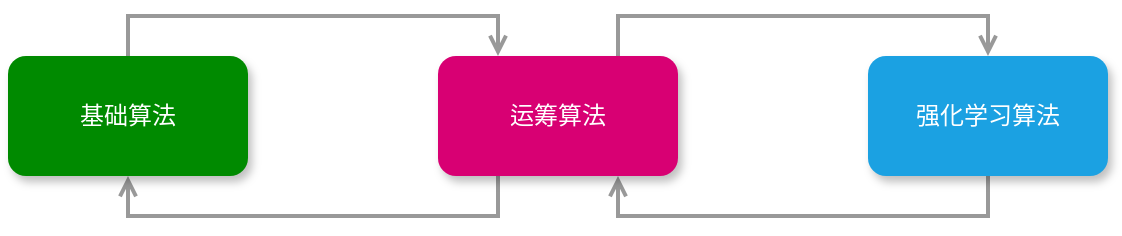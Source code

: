 <mxfile version="20.2.7" type="github">
  <diagram id="Gd7Hyvb9YNo9JDkE_sxB" name="Page-1">
    <mxGraphModel dx="610" dy="344" grid="0" gridSize="10" guides="1" tooltips="1" connect="1" arrows="1" fold="1" page="1" pageScale="1" pageWidth="827" pageHeight="1169" math="0" shadow="0">
      <root>
        <mxCell id="0" />
        <mxCell id="1" parent="0" />
        <mxCell id="BRfpWw1YMrOVlkKp13VQ-27" style="edgeStyle=orthogonalEdgeStyle;rounded=0;orthogonalLoop=1;jettySize=auto;html=1;exitX=0.5;exitY=0;exitDx=0;exitDy=0;entryX=0.25;entryY=0;entryDx=0;entryDy=0;fontFamily=金梅粗铁塔字范例;fontSource=https%3A%2F%2Ffonts.googleapis.com%2Fcss%3Ffamily%3D%25E9%2587%2591%25E6%25A2%2585%25E7%25B2%2597%25E9%2593%2581%25E5%25A1%2594%25E5%25AD%2597%25E8%258C%2583%25E4%25BE%258B;fontColor=#000000;endArrow=open;endFill=0;strokeColor=#999999;strokeWidth=2;fillColor=#21C0A5;" edge="1" parent="1" source="BRfpWw1YMrOVlkKp13VQ-1" target="BRfpWw1YMrOVlkKp13VQ-2">
          <mxGeometry relative="1" as="geometry" />
        </mxCell>
        <mxCell id="BRfpWw1YMrOVlkKp13VQ-29" style="edgeStyle=orthogonalEdgeStyle;rounded=0;orthogonalLoop=1;jettySize=auto;html=1;exitX=0.5;exitY=1;exitDx=0;exitDy=0;entryX=0.25;entryY=1;entryDx=0;entryDy=0;fontFamily=金梅粗铁塔字范例;fontSource=https%3A%2F%2Ffonts.googleapis.com%2Fcss%3Ffamily%3D%25E9%2587%2591%25E6%25A2%2585%25E7%25B2%2597%25E9%2593%2581%25E5%25A1%2594%25E5%25AD%2597%25E8%258C%2583%25E4%25BE%258B;fontColor=#000000;endArrow=none;endFill=0;strokeColor=#999999;strokeWidth=2;fillColor=#21C0A5;startArrow=open;startFill=0;" edge="1" parent="1" source="BRfpWw1YMrOVlkKp13VQ-1" target="BRfpWw1YMrOVlkKp13VQ-2">
          <mxGeometry relative="1" as="geometry" />
        </mxCell>
        <mxCell id="BRfpWw1YMrOVlkKp13VQ-1" value="&lt;font face=&quot;金梅粗铁塔字范例&quot; data-font-src=&quot;https://fonts.googleapis.com/css?family=%E9%87%91%E6%A2%85%E7%B2%97%E9%93%81%E5%A1%94%E5%AD%97%E8%8C%83%E4%BE%8B&quot;&gt;基础算法&lt;/font&gt;" style="rounded=1;whiteSpace=wrap;html=1;sketch=0;shadow=1;glass=0;fillColor=#008a00;fontColor=#ffffff;strokeColor=none;" vertex="1" parent="1">
          <mxGeometry x="131" y="299" width="120" height="60" as="geometry" />
        </mxCell>
        <mxCell id="BRfpWw1YMrOVlkKp13VQ-28" style="edgeStyle=orthogonalEdgeStyle;rounded=0;orthogonalLoop=1;jettySize=auto;html=1;exitX=0.75;exitY=0;exitDx=0;exitDy=0;entryX=0.5;entryY=0;entryDx=0;entryDy=0;fontFamily=金梅粗铁塔字范例;fontSource=https%3A%2F%2Ffonts.googleapis.com%2Fcss%3Ffamily%3D%25E9%2587%2591%25E6%25A2%2585%25E7%25B2%2597%25E9%2593%2581%25E5%25A1%2594%25E5%25AD%2597%25E8%258C%2583%25E4%25BE%258B;fontColor=#000000;endArrow=open;endFill=0;strokeColor=#999999;strokeWidth=2;fillColor=#21C0A5;" edge="1" parent="1" source="BRfpWw1YMrOVlkKp13VQ-2" target="BRfpWw1YMrOVlkKp13VQ-4">
          <mxGeometry relative="1" as="geometry" />
        </mxCell>
        <mxCell id="BRfpWw1YMrOVlkKp13VQ-30" style="edgeStyle=orthogonalEdgeStyle;rounded=0;orthogonalLoop=1;jettySize=auto;html=1;exitX=0.75;exitY=1;exitDx=0;exitDy=0;entryX=0.5;entryY=1;entryDx=0;entryDy=0;fontFamily=金梅粗铁塔字范例;fontSource=https%3A%2F%2Ffonts.googleapis.com%2Fcss%3Ffamily%3D%25E9%2587%2591%25E6%25A2%2585%25E7%25B2%2597%25E9%2593%2581%25E5%25A1%2594%25E5%25AD%2597%25E8%258C%2583%25E4%25BE%258B;fontColor=#000000;endArrow=none;endFill=0;strokeColor=#999999;strokeWidth=2;fillColor=#21C0A5;startArrow=open;startFill=0;" edge="1" parent="1" source="BRfpWw1YMrOVlkKp13VQ-2" target="BRfpWw1YMrOVlkKp13VQ-4">
          <mxGeometry relative="1" as="geometry" />
        </mxCell>
        <mxCell id="BRfpWw1YMrOVlkKp13VQ-2" value="&lt;font data-font-src=&quot;https://fonts.googleapis.com/css?family=%E9%87%91%E6%A2%85%E7%B2%97%E9%93%81%E5%A1%94%E5%AD%97%E8%8C%83%E4%BE%8B&quot; face=&quot;金梅粗铁塔字范例&quot;&gt;运筹算法&lt;/font&gt;" style="rounded=1;whiteSpace=wrap;html=1;fillColor=#d80073;strokeColor=none;sketch=0;shadow=1;glass=0;fontColor=#ffffff;" vertex="1" parent="1">
          <mxGeometry x="346" y="299" width="120" height="60" as="geometry" />
        </mxCell>
        <mxCell id="BRfpWw1YMrOVlkKp13VQ-4" value="&lt;font data-font-src=&quot;https://fonts.googleapis.com/css?family=%E9%87%91%E6%A2%85%E7%B2%97%E9%93%81%E5%A1%94%E5%AD%97%E8%8C%83%E4%BE%8B&quot; face=&quot;金梅粗铁塔字范例&quot;&gt;强化学习算法&lt;/font&gt;" style="rounded=1;whiteSpace=wrap;html=1;fillColor=#1ba1e2;strokeColor=none;sketch=0;shadow=1;glass=0;fontColor=#ffffff;" vertex="1" parent="1">
          <mxGeometry x="561" y="299" width="120" height="60" as="geometry" />
        </mxCell>
      </root>
    </mxGraphModel>
  </diagram>
</mxfile>

